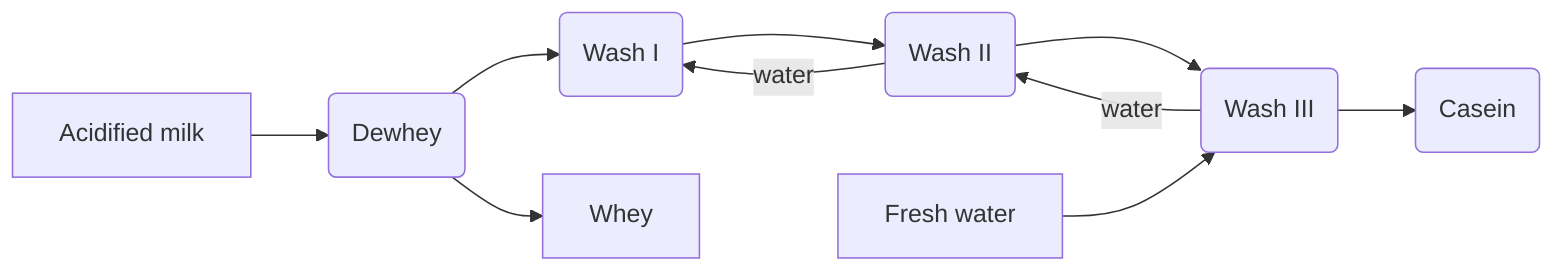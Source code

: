 flowchart LR

A[|borders:n|Acidified milk] --> B(Dewhey)
B --> C(Wash I)
C --> D(Wash II)
D --> E(Wash III)
E --> F(Casein)

E --"water"--> D
D --"water"--> C

B --> J[|borders:n|Whey]

K[|borders:n|Fresh water]  -->E(Wash III)